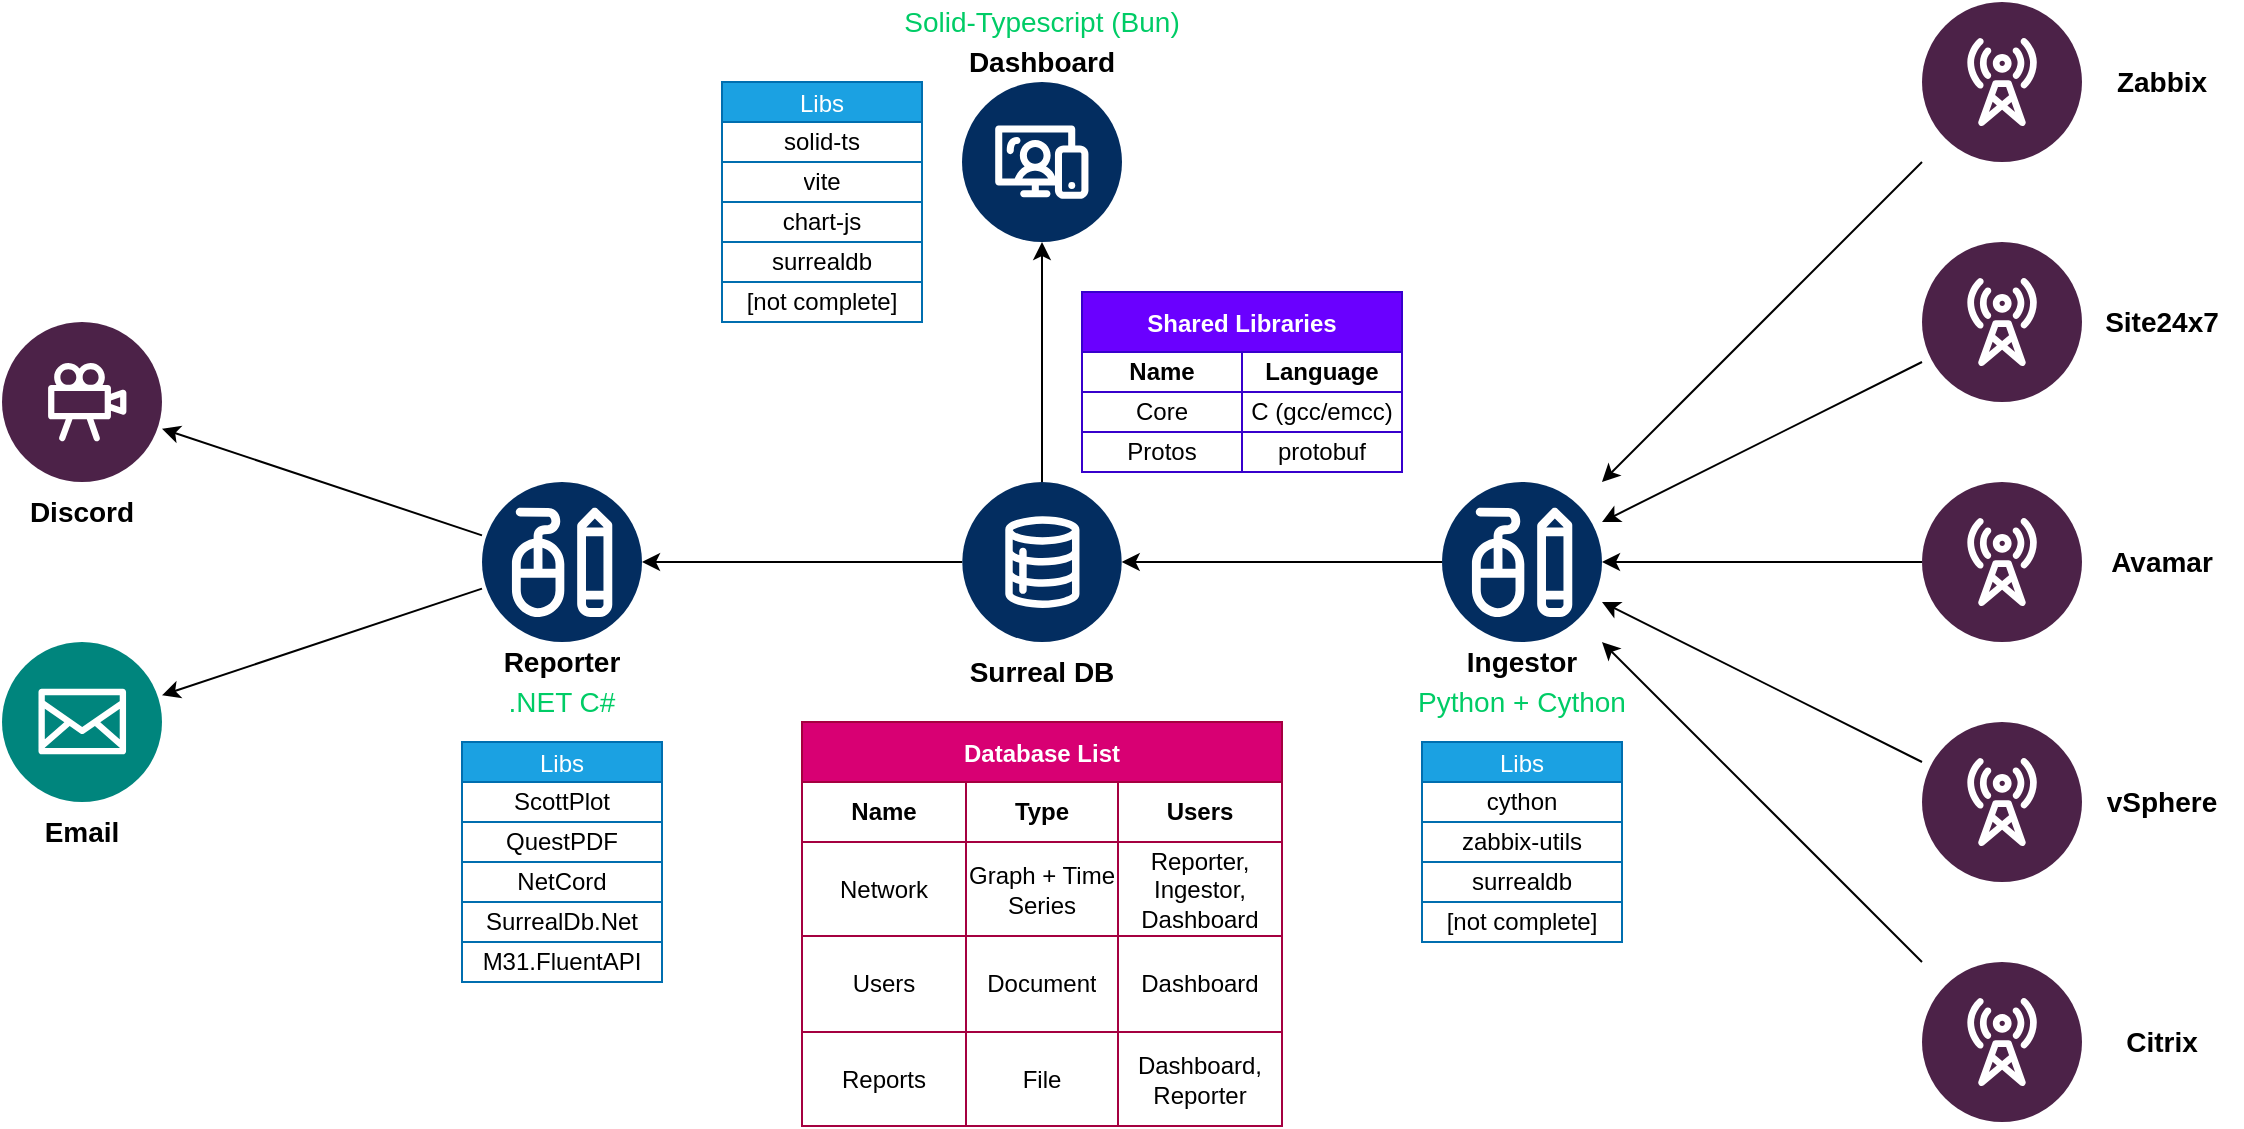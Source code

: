 <mxfile>
    <diagram id="nKOu_HddLbSSgLzJIQaJ" name="Page-1">
        <mxGraphModel dx="1815" dy="660" grid="1" gridSize="10" guides="1" tooltips="1" connect="1" arrows="1" fold="1" page="1" pageScale="1" pageWidth="850" pageHeight="1100" math="0" shadow="0">
            <root>
                <mxCell id="0"/>
                <mxCell id="1" parent="0"/>
                <mxCell id="19" style="edgeStyle=none;html=1;" parent="1" source="2" target="7" edge="1">
                    <mxGeometry relative="1" as="geometry"/>
                </mxCell>
                <mxCell id="21" style="edgeStyle=none;html=1;" parent="1" source="2" target="5" edge="1">
                    <mxGeometry relative="1" as="geometry"/>
                </mxCell>
                <mxCell id="2" value="" style="verticalLabelPosition=bottom;aspect=fixed;html=1;shape=mxgraph.salesforce.data2;" parent="1" vertex="1">
                    <mxGeometry x="320" y="400" width="80" height="80" as="geometry"/>
                </mxCell>
                <mxCell id="3" value="&lt;font style=&quot;font-size: 14px;&quot;&gt;&lt;b&gt;Surreal DB&lt;/b&gt;&lt;/font&gt;" style="text;html=1;align=center;verticalAlign=middle;whiteSpace=wrap;rounded=0;" parent="1" vertex="1">
                    <mxGeometry x="320" y="480" width="80" height="30" as="geometry"/>
                </mxCell>
                <mxCell id="5" value="" style="verticalLabelPosition=bottom;aspect=fixed;html=1;shape=mxgraph.salesforce.web2;" parent="1" vertex="1">
                    <mxGeometry x="320" y="200" width="80" height="80" as="geometry"/>
                </mxCell>
                <mxCell id="22" style="edgeStyle=none;html=1;" parent="1" source="7" target="12" edge="1">
                    <mxGeometry relative="1" as="geometry"/>
                </mxCell>
                <mxCell id="23" style="edgeStyle=none;html=1;" parent="1" source="7" target="8" edge="1">
                    <mxGeometry relative="1" as="geometry"/>
                </mxCell>
                <mxCell id="7" value="" style="verticalLabelPosition=bottom;aspect=fixed;html=1;shape=mxgraph.salesforce.builders2;" parent="1" vertex="1">
                    <mxGeometry x="80" y="400" width="80" height="80" as="geometry"/>
                </mxCell>
                <mxCell id="8" value="" style="verticalLabelPosition=bottom;aspect=fixed;html=1;shape=mxgraph.salesforce.media2;" parent="1" vertex="1">
                    <mxGeometry x="-160" y="320" width="80" height="80" as="geometry"/>
                </mxCell>
                <mxCell id="12" value="" style="verticalLabelPosition=bottom;aspect=fixed;html=1;shape=mxgraph.salesforce.inbox2;" parent="1" vertex="1">
                    <mxGeometry x="-160" y="480" width="80" height="80" as="geometry"/>
                </mxCell>
                <mxCell id="24" style="edgeStyle=none;html=1;" parent="1" source="13" target="18" edge="1">
                    <mxGeometry relative="1" as="geometry"/>
                </mxCell>
                <mxCell id="13" value="" style="verticalLabelPosition=bottom;aspect=fixed;html=1;shape=mxgraph.salesforce.communications2;" parent="1" vertex="1">
                    <mxGeometry x="800" y="160" width="80" height="80" as="geometry"/>
                </mxCell>
                <mxCell id="25" style="edgeStyle=none;html=1;" parent="1" source="14" target="18" edge="1">
                    <mxGeometry relative="1" as="geometry"/>
                </mxCell>
                <mxCell id="14" value="" style="verticalLabelPosition=bottom;aspect=fixed;html=1;shape=mxgraph.salesforce.communications2;" parent="1" vertex="1">
                    <mxGeometry x="800" y="280" width="80" height="80" as="geometry"/>
                </mxCell>
                <mxCell id="27" style="edgeStyle=none;html=1;" parent="1" source="15" target="18" edge="1">
                    <mxGeometry relative="1" as="geometry"/>
                </mxCell>
                <mxCell id="15" value="" style="verticalLabelPosition=bottom;aspect=fixed;html=1;shape=mxgraph.salesforce.communications2;" parent="1" vertex="1">
                    <mxGeometry x="800" y="640" width="80" height="80" as="geometry"/>
                </mxCell>
                <mxCell id="28" style="edgeStyle=none;html=1;" parent="1" source="16" target="18" edge="1">
                    <mxGeometry relative="1" as="geometry"/>
                </mxCell>
                <mxCell id="16" value="" style="verticalLabelPosition=bottom;aspect=fixed;html=1;shape=mxgraph.salesforce.communications2;" parent="1" vertex="1">
                    <mxGeometry x="800" y="520" width="80" height="80" as="geometry"/>
                </mxCell>
                <mxCell id="26" style="edgeStyle=none;html=1;" parent="1" source="17" target="18" edge="1">
                    <mxGeometry relative="1" as="geometry"/>
                </mxCell>
                <mxCell id="17" value="" style="verticalLabelPosition=bottom;aspect=fixed;html=1;shape=mxgraph.salesforce.communications2;" parent="1" vertex="1">
                    <mxGeometry x="800" y="400" width="80" height="80" as="geometry"/>
                </mxCell>
                <mxCell id="20" style="edgeStyle=none;html=1;" parent="1" source="18" target="2" edge="1">
                    <mxGeometry relative="1" as="geometry"/>
                </mxCell>
                <mxCell id="18" value="" style="verticalLabelPosition=bottom;aspect=fixed;html=1;shape=mxgraph.salesforce.builders2;" parent="1" vertex="1">
                    <mxGeometry x="560" y="400" width="80" height="80" as="geometry"/>
                </mxCell>
                <mxCell id="29" value="&lt;font style=&quot;font-size: 14px;&quot;&gt;&lt;b&gt;Ingestor&lt;/b&gt;&lt;/font&gt;" style="text;html=1;align=center;verticalAlign=middle;whiteSpace=wrap;rounded=0;" parent="1" vertex="1">
                    <mxGeometry x="560" y="480" width="80" height="20" as="geometry"/>
                </mxCell>
                <mxCell id="30" value="&lt;font style=&quot;font-size: 14px;&quot;&gt;&lt;b&gt;Zabbix&lt;/b&gt;&lt;/font&gt;" style="text;html=1;align=center;verticalAlign=middle;whiteSpace=wrap;rounded=0;" parent="1" vertex="1">
                    <mxGeometry x="880" y="185" width="80" height="30" as="geometry"/>
                </mxCell>
                <mxCell id="31" value="&lt;font style=&quot;font-size: 14px;&quot;&gt;&lt;b&gt;Discord&lt;/b&gt;&lt;/font&gt;" style="text;html=1;align=center;verticalAlign=middle;whiteSpace=wrap;rounded=0;" parent="1" vertex="1">
                    <mxGeometry x="-160" y="400" width="80" height="30" as="geometry"/>
                </mxCell>
                <mxCell id="32" value="&lt;font style=&quot;font-size: 14px;&quot;&gt;&lt;b&gt;Reporter&lt;/b&gt;&lt;/font&gt;" style="text;html=1;align=center;verticalAlign=middle;whiteSpace=wrap;rounded=0;" parent="1" vertex="1">
                    <mxGeometry x="80" y="480" width="80" height="20" as="geometry"/>
                </mxCell>
                <mxCell id="33" value="&lt;font style=&quot;font-size: 14px;&quot;&gt;&lt;b&gt;Email&lt;/b&gt;&lt;/font&gt;" style="text;html=1;align=center;verticalAlign=middle;whiteSpace=wrap;rounded=0;" parent="1" vertex="1">
                    <mxGeometry x="-160" y="560" width="80" height="30" as="geometry"/>
                </mxCell>
                <mxCell id="34" value="&lt;span style=&quot;font-size: 14px;&quot;&gt;&lt;b&gt;Dashboard&lt;/b&gt;&lt;/span&gt;" style="text;html=1;align=center;verticalAlign=middle;whiteSpace=wrap;rounded=0;" parent="1" vertex="1">
                    <mxGeometry x="320" y="180" width="80" height="20" as="geometry"/>
                </mxCell>
                <mxCell id="35" value="&lt;font style=&quot;font-size: 14px;&quot;&gt;&lt;b&gt;Citrix&lt;/b&gt;&lt;/font&gt;" style="text;html=1;align=center;verticalAlign=middle;whiteSpace=wrap;rounded=0;" parent="1" vertex="1">
                    <mxGeometry x="880" y="665" width="80" height="30" as="geometry"/>
                </mxCell>
                <mxCell id="36" value="&lt;font style=&quot;font-size: 14px;&quot;&gt;&lt;b&gt;vSphere&lt;/b&gt;&lt;/font&gt;" style="text;html=1;align=center;verticalAlign=middle;whiteSpace=wrap;rounded=0;" parent="1" vertex="1">
                    <mxGeometry x="880" y="545" width="80" height="30" as="geometry"/>
                </mxCell>
                <mxCell id="37" value="&lt;font style=&quot;font-size: 14px;&quot;&gt;&lt;b&gt;Avamar&lt;/b&gt;&lt;/font&gt;" style="text;html=1;align=center;verticalAlign=middle;whiteSpace=wrap;rounded=0;" parent="1" vertex="1">
                    <mxGeometry x="880" y="425" width="80" height="30" as="geometry"/>
                </mxCell>
                <mxCell id="38" value="&lt;font style=&quot;font-size: 14px;&quot;&gt;&lt;b&gt;Site24x7&lt;/b&gt;&lt;/font&gt;" style="text;html=1;align=center;verticalAlign=middle;whiteSpace=wrap;rounded=0;" parent="1" vertex="1">
                    <mxGeometry x="880" y="305" width="80" height="30" as="geometry"/>
                </mxCell>
                <mxCell id="39" value="&lt;font style=&quot;font-size: 14px; color: rgb(0, 204, 102);&quot;&gt;.NET C#&lt;/font&gt;" style="text;html=1;align=center;verticalAlign=middle;whiteSpace=wrap;rounded=0;fontColor=#00CC66;" parent="1" vertex="1">
                    <mxGeometry x="80" y="500" width="80" height="20" as="geometry"/>
                </mxCell>
                <mxCell id="40" value="&lt;font style=&quot;font-size: 14px; color: rgb(0, 204, 102);&quot;&gt;Python + Cython&lt;/font&gt;" style="text;html=1;align=center;verticalAlign=middle;whiteSpace=wrap;rounded=0;fontColor=#00CC66;" parent="1" vertex="1">
                    <mxGeometry x="520" y="500" width="160" height="20" as="geometry"/>
                </mxCell>
                <mxCell id="42" value="&lt;font style=&quot;font-size: 14px; color: rgb(0, 204, 102);&quot;&gt;Solid-Typescript (Bun)&lt;/font&gt;" style="text;html=1;align=center;verticalAlign=middle;whiteSpace=wrap;rounded=0;fontColor=#00CC66;" parent="1" vertex="1">
                    <mxGeometry x="280" y="160" width="160" height="20" as="geometry"/>
                </mxCell>
                <mxCell id="62" value="Database List" style="shape=table;startSize=30;container=1;collapsible=0;childLayout=tableLayout;fillColor=#d80073;strokeColor=#A50040;fontStyle=1;fontColor=#ffffff;" parent="1" vertex="1">
                    <mxGeometry x="240" y="520" width="240" height="202" as="geometry"/>
                </mxCell>
                <mxCell id="63" value="" style="shape=tableRow;horizontal=0;startSize=0;swimlaneHead=0;swimlaneBody=0;strokeColor=inherit;top=0;left=0;bottom=0;right=0;collapsible=0;dropTarget=0;fillColor=none;points=[[0,0.5],[1,0.5]];portConstraint=eastwest;" parent="62" vertex="1">
                    <mxGeometry y="30" width="240" height="30" as="geometry"/>
                </mxCell>
                <mxCell id="64" value="&lt;b&gt;Name&lt;/b&gt;" style="shape=partialRectangle;html=1;whiteSpace=wrap;connectable=0;strokeColor=inherit;overflow=hidden;fillColor=none;top=0;left=0;bottom=0;right=0;pointerEvents=1;" parent="63" vertex="1">
                    <mxGeometry width="82" height="30" as="geometry">
                        <mxRectangle width="82" height="30" as="alternateBounds"/>
                    </mxGeometry>
                </mxCell>
                <mxCell id="65" value="&lt;b&gt;Type&lt;/b&gt;" style="shape=partialRectangle;html=1;whiteSpace=wrap;connectable=0;strokeColor=inherit;overflow=hidden;fillColor=none;top=0;left=0;bottom=0;right=0;pointerEvents=1;" parent="63" vertex="1">
                    <mxGeometry x="82" width="76" height="30" as="geometry">
                        <mxRectangle width="76" height="30" as="alternateBounds"/>
                    </mxGeometry>
                </mxCell>
                <mxCell id="66" value="&lt;b&gt;Users&lt;/b&gt;" style="shape=partialRectangle;html=1;whiteSpace=wrap;connectable=0;strokeColor=inherit;overflow=hidden;fillColor=none;top=0;left=0;bottom=0;right=0;pointerEvents=1;" parent="63" vertex="1">
                    <mxGeometry x="158" width="82" height="30" as="geometry">
                        <mxRectangle width="82" height="30" as="alternateBounds"/>
                    </mxGeometry>
                </mxCell>
                <mxCell id="67" value="" style="shape=tableRow;horizontal=0;startSize=0;swimlaneHead=0;swimlaneBody=0;strokeColor=inherit;top=0;left=0;bottom=0;right=0;collapsible=0;dropTarget=0;fillColor=none;points=[[0,0.5],[1,0.5]];portConstraint=eastwest;" parent="62" vertex="1">
                    <mxGeometry y="60" width="240" height="47" as="geometry"/>
                </mxCell>
                <mxCell id="68" value="Network" style="shape=partialRectangle;html=1;whiteSpace=wrap;connectable=0;strokeColor=inherit;overflow=hidden;fillColor=none;top=0;left=0;bottom=0;right=0;pointerEvents=1;" parent="67" vertex="1">
                    <mxGeometry width="82" height="47" as="geometry">
                        <mxRectangle width="82" height="47" as="alternateBounds"/>
                    </mxGeometry>
                </mxCell>
                <mxCell id="69" value="Graph + Time Series" style="shape=partialRectangle;html=1;whiteSpace=wrap;connectable=0;strokeColor=inherit;overflow=hidden;fillColor=none;top=0;left=0;bottom=0;right=0;pointerEvents=1;" parent="67" vertex="1">
                    <mxGeometry x="82" width="76" height="47" as="geometry">
                        <mxRectangle width="76" height="47" as="alternateBounds"/>
                    </mxGeometry>
                </mxCell>
                <mxCell id="70" value="Reporter, Ingestor, Dashboard" style="shape=partialRectangle;html=1;whiteSpace=wrap;connectable=0;strokeColor=inherit;overflow=hidden;fillColor=none;top=0;left=0;bottom=0;right=0;pointerEvents=1;" parent="67" vertex="1">
                    <mxGeometry x="158" width="82" height="47" as="geometry">
                        <mxRectangle width="82" height="47" as="alternateBounds"/>
                    </mxGeometry>
                </mxCell>
                <mxCell id="75" value="" style="shape=tableRow;horizontal=0;startSize=0;swimlaneHead=0;swimlaneBody=0;strokeColor=inherit;top=0;left=0;bottom=0;right=0;collapsible=0;dropTarget=0;fillColor=none;points=[[0,0.5],[1,0.5]];portConstraint=eastwest;" parent="62" vertex="1">
                    <mxGeometry y="107" width="240" height="48" as="geometry"/>
                </mxCell>
                <mxCell id="76" value="Users" style="shape=partialRectangle;html=1;whiteSpace=wrap;connectable=0;strokeColor=inherit;overflow=hidden;fillColor=none;top=0;left=0;bottom=0;right=0;pointerEvents=1;" parent="75" vertex="1">
                    <mxGeometry width="82" height="48" as="geometry">
                        <mxRectangle width="82" height="48" as="alternateBounds"/>
                    </mxGeometry>
                </mxCell>
                <mxCell id="77" value="Document" style="shape=partialRectangle;html=1;whiteSpace=wrap;connectable=0;strokeColor=inherit;overflow=hidden;fillColor=none;top=0;left=0;bottom=0;right=0;pointerEvents=1;" parent="75" vertex="1">
                    <mxGeometry x="82" width="76" height="48" as="geometry">
                        <mxRectangle width="76" height="48" as="alternateBounds"/>
                    </mxGeometry>
                </mxCell>
                <mxCell id="78" value="Dashboard" style="shape=partialRectangle;html=1;whiteSpace=wrap;connectable=0;strokeColor=inherit;overflow=hidden;fillColor=none;top=0;left=0;bottom=0;right=0;pointerEvents=1;" parent="75" vertex="1">
                    <mxGeometry x="158" width="82" height="48" as="geometry">
                        <mxRectangle width="82" height="48" as="alternateBounds"/>
                    </mxGeometry>
                </mxCell>
                <mxCell id="79" style="shape=tableRow;horizontal=0;startSize=0;swimlaneHead=0;swimlaneBody=0;strokeColor=inherit;top=0;left=0;bottom=0;right=0;collapsible=0;dropTarget=0;fillColor=none;points=[[0,0.5],[1,0.5]];portConstraint=eastwest;" parent="62" vertex="1">
                    <mxGeometry y="155" width="240" height="47" as="geometry"/>
                </mxCell>
                <mxCell id="80" value="Reports" style="shape=partialRectangle;html=1;whiteSpace=wrap;connectable=0;strokeColor=inherit;overflow=hidden;fillColor=none;top=0;left=0;bottom=0;right=0;pointerEvents=1;" parent="79" vertex="1">
                    <mxGeometry width="82" height="47" as="geometry">
                        <mxRectangle width="82" height="47" as="alternateBounds"/>
                    </mxGeometry>
                </mxCell>
                <mxCell id="81" value="File" style="shape=partialRectangle;html=1;whiteSpace=wrap;connectable=0;strokeColor=inherit;overflow=hidden;fillColor=none;top=0;left=0;bottom=0;right=0;pointerEvents=1;" parent="79" vertex="1">
                    <mxGeometry x="82" width="76" height="47" as="geometry">
                        <mxRectangle width="76" height="47" as="alternateBounds"/>
                    </mxGeometry>
                </mxCell>
                <mxCell id="82" value="Dashboard, Reporter" style="shape=partialRectangle;html=1;whiteSpace=wrap;connectable=0;strokeColor=inherit;overflow=hidden;fillColor=none;top=0;left=0;bottom=0;right=0;pointerEvents=1;" parent="79" vertex="1">
                    <mxGeometry x="158" width="82" height="47" as="geometry">
                        <mxRectangle width="82" height="47" as="alternateBounds"/>
                    </mxGeometry>
                </mxCell>
                <mxCell id="125" value="Shared Libraries" style="shape=table;startSize=30;container=1;collapsible=0;childLayout=tableLayout;fillColor=#6a00ff;fontColor=#ffffff;strokeColor=#3700CC;fontStyle=1" vertex="1" parent="1">
                    <mxGeometry x="380" y="305" width="160" height="90" as="geometry"/>
                </mxCell>
                <mxCell id="126" value="" style="shape=tableRow;horizontal=0;startSize=0;swimlaneHead=0;swimlaneBody=0;strokeColor=inherit;top=0;left=0;bottom=0;right=0;collapsible=0;dropTarget=0;fillColor=none;points=[[0,0.5],[1,0.5]];portConstraint=eastwest;" vertex="1" parent="125">
                    <mxGeometry y="30" width="160" height="20" as="geometry"/>
                </mxCell>
                <mxCell id="127" value="&lt;b&gt;Name&lt;/b&gt;" style="shape=partialRectangle;html=1;whiteSpace=wrap;connectable=0;strokeColor=inherit;overflow=hidden;fillColor=none;top=0;left=0;bottom=0;right=0;pointerEvents=1;" vertex="1" parent="126">
                    <mxGeometry width="80" height="20" as="geometry">
                        <mxRectangle width="80" height="20" as="alternateBounds"/>
                    </mxGeometry>
                </mxCell>
                <mxCell id="128" value="&lt;b&gt;Language&lt;/b&gt;" style="shape=partialRectangle;html=1;whiteSpace=wrap;connectable=0;strokeColor=inherit;overflow=hidden;fillColor=none;top=0;left=0;bottom=0;right=0;pointerEvents=1;" vertex="1" parent="126">
                    <mxGeometry x="80" width="80" height="20" as="geometry">
                        <mxRectangle width="80" height="20" as="alternateBounds"/>
                    </mxGeometry>
                </mxCell>
                <mxCell id="129" value="" style="shape=tableRow;horizontal=0;startSize=0;swimlaneHead=0;swimlaneBody=0;strokeColor=inherit;top=0;left=0;bottom=0;right=0;collapsible=0;dropTarget=0;fillColor=none;points=[[0,0.5],[1,0.5]];portConstraint=eastwest;" vertex="1" parent="125">
                    <mxGeometry y="50" width="160" height="20" as="geometry"/>
                </mxCell>
                <mxCell id="130" value="Core" style="shape=partialRectangle;html=1;whiteSpace=wrap;connectable=0;strokeColor=inherit;overflow=hidden;fillColor=none;top=0;left=0;bottom=0;right=0;pointerEvents=1;" vertex="1" parent="129">
                    <mxGeometry width="80" height="20" as="geometry">
                        <mxRectangle width="80" height="20" as="alternateBounds"/>
                    </mxGeometry>
                </mxCell>
                <mxCell id="131" value="C (gcc/emcc)" style="shape=partialRectangle;html=1;whiteSpace=wrap;connectable=0;strokeColor=inherit;overflow=hidden;fillColor=none;top=0;left=0;bottom=0;right=0;pointerEvents=1;" vertex="1" parent="129">
                    <mxGeometry x="80" width="80" height="20" as="geometry">
                        <mxRectangle width="80" height="20" as="alternateBounds"/>
                    </mxGeometry>
                </mxCell>
                <mxCell id="132" value="" style="shape=tableRow;horizontal=0;startSize=0;swimlaneHead=0;swimlaneBody=0;strokeColor=inherit;top=0;left=0;bottom=0;right=0;collapsible=0;dropTarget=0;fillColor=none;points=[[0,0.5],[1,0.5]];portConstraint=eastwest;" vertex="1" parent="125">
                    <mxGeometry y="70" width="160" height="20" as="geometry"/>
                </mxCell>
                <mxCell id="133" value="Protos" style="shape=partialRectangle;html=1;whiteSpace=wrap;connectable=0;strokeColor=inherit;overflow=hidden;fillColor=none;top=0;left=0;bottom=0;right=0;pointerEvents=1;" vertex="1" parent="132">
                    <mxGeometry width="80" height="20" as="geometry">
                        <mxRectangle width="80" height="20" as="alternateBounds"/>
                    </mxGeometry>
                </mxCell>
                <mxCell id="134" value="protobuf" style="shape=partialRectangle;html=1;whiteSpace=wrap;connectable=0;strokeColor=inherit;overflow=hidden;fillColor=none;top=0;left=0;bottom=0;right=0;pointerEvents=1;" vertex="1" parent="132">
                    <mxGeometry x="80" width="80" height="20" as="geometry">
                        <mxRectangle width="80" height="20" as="alternateBounds"/>
                    </mxGeometry>
                </mxCell>
                <mxCell id="140" value="Libs" style="shape=table;startSize=20;container=1;collapsible=0;childLayout=tableLayout;fillColor=#1ba1e2;fontColor=#ffffff;strokeColor=#006EAF;" vertex="1" parent="1">
                    <mxGeometry x="70" y="530" width="100" height="120" as="geometry"/>
                </mxCell>
                <mxCell id="149" style="shape=tableRow;horizontal=0;startSize=0;swimlaneHead=0;swimlaneBody=0;strokeColor=inherit;top=0;left=0;bottom=0;right=0;collapsible=0;dropTarget=0;fillColor=none;points=[[0,0.5],[1,0.5]];portConstraint=eastwest;" vertex="1" parent="140">
                    <mxGeometry y="20" width="100" height="20" as="geometry"/>
                </mxCell>
                <mxCell id="150" value="ScottPlot" style="shape=partialRectangle;html=1;whiteSpace=wrap;connectable=0;strokeColor=inherit;overflow=hidden;fillColor=none;top=0;left=0;bottom=0;right=0;pointerEvents=1;" vertex="1" parent="149">
                    <mxGeometry width="100" height="20" as="geometry">
                        <mxRectangle width="100" height="20" as="alternateBounds"/>
                    </mxGeometry>
                </mxCell>
                <mxCell id="141" value="" style="shape=tableRow;horizontal=0;startSize=0;swimlaneHead=0;swimlaneBody=0;strokeColor=inherit;top=0;left=0;bottom=0;right=0;collapsible=0;dropTarget=0;fillColor=none;points=[[0,0.5],[1,0.5]];portConstraint=eastwest;" vertex="1" parent="140">
                    <mxGeometry y="40" width="100" height="20" as="geometry"/>
                </mxCell>
                <mxCell id="142" value="QuestPDF" style="shape=partialRectangle;html=1;whiteSpace=wrap;connectable=0;strokeColor=inherit;overflow=hidden;fillColor=none;top=0;left=0;bottom=0;right=0;pointerEvents=1;" vertex="1" parent="141">
                    <mxGeometry width="100" height="20" as="geometry">
                        <mxRectangle width="100" height="20" as="alternateBounds"/>
                    </mxGeometry>
                </mxCell>
                <mxCell id="143" value="" style="shape=tableRow;horizontal=0;startSize=0;swimlaneHead=0;swimlaneBody=0;strokeColor=inherit;top=0;left=0;bottom=0;right=0;collapsible=0;dropTarget=0;fillColor=none;points=[[0,0.5],[1,0.5]];portConstraint=eastwest;" vertex="1" parent="140">
                    <mxGeometry y="60" width="100" height="20" as="geometry"/>
                </mxCell>
                <mxCell id="144" value="NetCord" style="shape=partialRectangle;html=1;whiteSpace=wrap;connectable=0;strokeColor=inherit;overflow=hidden;fillColor=none;top=0;left=0;bottom=0;right=0;pointerEvents=1;" vertex="1" parent="143">
                    <mxGeometry width="100" height="20" as="geometry">
                        <mxRectangle width="100" height="20" as="alternateBounds"/>
                    </mxGeometry>
                </mxCell>
                <mxCell id="145" value="" style="shape=tableRow;horizontal=0;startSize=0;swimlaneHead=0;swimlaneBody=0;strokeColor=inherit;top=0;left=0;bottom=0;right=0;collapsible=0;dropTarget=0;fillColor=none;points=[[0,0.5],[1,0.5]];portConstraint=eastwest;" vertex="1" parent="140">
                    <mxGeometry y="80" width="100" height="20" as="geometry"/>
                </mxCell>
                <mxCell id="146" value="SurrealDb.Net" style="shape=partialRectangle;html=1;whiteSpace=wrap;connectable=0;strokeColor=inherit;overflow=hidden;fillColor=none;top=0;left=0;bottom=0;right=0;pointerEvents=1;" vertex="1" parent="145">
                    <mxGeometry width="100" height="20" as="geometry">
                        <mxRectangle width="100" height="20" as="alternateBounds"/>
                    </mxGeometry>
                </mxCell>
                <mxCell id="147" style="shape=tableRow;horizontal=0;startSize=0;swimlaneHead=0;swimlaneBody=0;strokeColor=inherit;top=0;left=0;bottom=0;right=0;collapsible=0;dropTarget=0;fillColor=none;points=[[0,0.5],[1,0.5]];portConstraint=eastwest;" vertex="1" parent="140">
                    <mxGeometry y="100" width="100" height="20" as="geometry"/>
                </mxCell>
                <mxCell id="148" value="M31.FluentAPI" style="shape=partialRectangle;html=1;whiteSpace=wrap;connectable=0;strokeColor=inherit;overflow=hidden;fillColor=none;top=0;left=0;bottom=0;right=0;pointerEvents=1;" vertex="1" parent="147">
                    <mxGeometry width="100" height="20" as="geometry">
                        <mxRectangle width="100" height="20" as="alternateBounds"/>
                    </mxGeometry>
                </mxCell>
                <mxCell id="153" value="Libs" style="shape=table;startSize=20;container=1;collapsible=0;childLayout=tableLayout;fillColor=#1ba1e2;fontColor=#ffffff;strokeColor=#006EAF;" vertex="1" parent="1">
                    <mxGeometry x="200" y="200" width="100" height="120" as="geometry"/>
                </mxCell>
                <mxCell id="154" style="shape=tableRow;horizontal=0;startSize=0;swimlaneHead=0;swimlaneBody=0;strokeColor=inherit;top=0;left=0;bottom=0;right=0;collapsible=0;dropTarget=0;fillColor=none;points=[[0,0.5],[1,0.5]];portConstraint=eastwest;" vertex="1" parent="153">
                    <mxGeometry y="20" width="100" height="20" as="geometry"/>
                </mxCell>
                <mxCell id="155" value="solid-ts" style="shape=partialRectangle;html=1;whiteSpace=wrap;connectable=0;strokeColor=inherit;overflow=hidden;fillColor=none;top=0;left=0;bottom=0;right=0;pointerEvents=1;" vertex="1" parent="154">
                    <mxGeometry width="100" height="20" as="geometry">
                        <mxRectangle width="100" height="20" as="alternateBounds"/>
                    </mxGeometry>
                </mxCell>
                <mxCell id="156" value="" style="shape=tableRow;horizontal=0;startSize=0;swimlaneHead=0;swimlaneBody=0;strokeColor=inherit;top=0;left=0;bottom=0;right=0;collapsible=0;dropTarget=0;fillColor=none;points=[[0,0.5],[1,0.5]];portConstraint=eastwest;" vertex="1" parent="153">
                    <mxGeometry y="40" width="100" height="20" as="geometry"/>
                </mxCell>
                <mxCell id="157" value="vite" style="shape=partialRectangle;html=1;whiteSpace=wrap;connectable=0;strokeColor=inherit;overflow=hidden;fillColor=none;top=0;left=0;bottom=0;right=0;pointerEvents=1;" vertex="1" parent="156">
                    <mxGeometry width="100" height="20" as="geometry">
                        <mxRectangle width="100" height="20" as="alternateBounds"/>
                    </mxGeometry>
                </mxCell>
                <mxCell id="158" value="" style="shape=tableRow;horizontal=0;startSize=0;swimlaneHead=0;swimlaneBody=0;strokeColor=inherit;top=0;left=0;bottom=0;right=0;collapsible=0;dropTarget=0;fillColor=none;points=[[0,0.5],[1,0.5]];portConstraint=eastwest;" vertex="1" parent="153">
                    <mxGeometry y="60" width="100" height="20" as="geometry"/>
                </mxCell>
                <mxCell id="159" value="chart-js" style="shape=partialRectangle;html=1;whiteSpace=wrap;connectable=0;strokeColor=inherit;overflow=hidden;fillColor=none;top=0;left=0;bottom=0;right=0;pointerEvents=1;" vertex="1" parent="158">
                    <mxGeometry width="100" height="20" as="geometry">
                        <mxRectangle width="100" height="20" as="alternateBounds"/>
                    </mxGeometry>
                </mxCell>
                <mxCell id="173" style="shape=tableRow;horizontal=0;startSize=0;swimlaneHead=0;swimlaneBody=0;strokeColor=inherit;top=0;left=0;bottom=0;right=0;collapsible=0;dropTarget=0;fillColor=none;points=[[0,0.5],[1,0.5]];portConstraint=eastwest;" vertex="1" parent="153">
                    <mxGeometry y="80" width="100" height="20" as="geometry"/>
                </mxCell>
                <mxCell id="174" value="surrealdb" style="shape=partialRectangle;html=1;whiteSpace=wrap;connectable=0;strokeColor=inherit;overflow=hidden;fillColor=none;top=0;left=0;bottom=0;right=0;pointerEvents=1;" vertex="1" parent="173">
                    <mxGeometry width="100" height="20" as="geometry">
                        <mxRectangle width="100" height="20" as="alternateBounds"/>
                    </mxGeometry>
                </mxCell>
                <mxCell id="162" style="shape=tableRow;horizontal=0;startSize=0;swimlaneHead=0;swimlaneBody=0;strokeColor=inherit;top=0;left=0;bottom=0;right=0;collapsible=0;dropTarget=0;fillColor=none;points=[[0,0.5],[1,0.5]];portConstraint=eastwest;" vertex="1" parent="153">
                    <mxGeometry y="100" width="100" height="20" as="geometry"/>
                </mxCell>
                <mxCell id="163" value="&lt;span style=&quot;color: rgb(0, 0, 0);&quot;&gt;[not complete]&lt;/span&gt;" style="shape=partialRectangle;html=1;whiteSpace=wrap;connectable=0;strokeColor=inherit;overflow=hidden;fillColor=none;top=0;left=0;bottom=0;right=0;pointerEvents=1;" vertex="1" parent="162">
                    <mxGeometry width="100" height="20" as="geometry">
                        <mxRectangle width="100" height="20" as="alternateBounds"/>
                    </mxGeometry>
                </mxCell>
                <mxCell id="164" value="Libs" style="shape=table;startSize=20;container=1;collapsible=0;childLayout=tableLayout;fillColor=#1ba1e2;fontColor=#ffffff;strokeColor=#006EAF;" vertex="1" parent="1">
                    <mxGeometry x="550" y="530" width="100" height="100" as="geometry"/>
                </mxCell>
                <mxCell id="175" style="shape=tableRow;horizontal=0;startSize=0;swimlaneHead=0;swimlaneBody=0;strokeColor=inherit;top=0;left=0;bottom=0;right=0;collapsible=0;dropTarget=0;fillColor=none;points=[[0,0.5],[1,0.5]];portConstraint=eastwest;" vertex="1" parent="164">
                    <mxGeometry y="20" width="100" height="20" as="geometry"/>
                </mxCell>
                <mxCell id="176" value="cython" style="shape=partialRectangle;html=1;whiteSpace=wrap;connectable=0;strokeColor=inherit;overflow=hidden;fillColor=none;top=0;left=0;bottom=0;right=0;pointerEvents=1;" vertex="1" parent="175">
                    <mxGeometry width="100" height="20" as="geometry">
                        <mxRectangle width="100" height="20" as="alternateBounds"/>
                    </mxGeometry>
                </mxCell>
                <mxCell id="165" style="shape=tableRow;horizontal=0;startSize=0;swimlaneHead=0;swimlaneBody=0;strokeColor=inherit;top=0;left=0;bottom=0;right=0;collapsible=0;dropTarget=0;fillColor=none;points=[[0,0.5],[1,0.5]];portConstraint=eastwest;" vertex="1" parent="164">
                    <mxGeometry y="40" width="100" height="20" as="geometry"/>
                </mxCell>
                <mxCell id="166" value="zabbix-utils" style="shape=partialRectangle;html=1;whiteSpace=wrap;connectable=0;strokeColor=inherit;overflow=hidden;fillColor=none;top=0;left=0;bottom=0;right=0;pointerEvents=1;" vertex="1" parent="165">
                    <mxGeometry width="100" height="20" as="geometry">
                        <mxRectangle width="100" height="20" as="alternateBounds"/>
                    </mxGeometry>
                </mxCell>
                <mxCell id="167" value="" style="shape=tableRow;horizontal=0;startSize=0;swimlaneHead=0;swimlaneBody=0;strokeColor=inherit;top=0;left=0;bottom=0;right=0;collapsible=0;dropTarget=0;fillColor=none;points=[[0,0.5],[1,0.5]];portConstraint=eastwest;" vertex="1" parent="164">
                    <mxGeometry y="60" width="100" height="20" as="geometry"/>
                </mxCell>
                <mxCell id="168" value="surrealdb" style="shape=partialRectangle;html=1;whiteSpace=wrap;connectable=0;strokeColor=inherit;overflow=hidden;fillColor=none;top=0;left=0;bottom=0;right=0;pointerEvents=1;" vertex="1" parent="167">
                    <mxGeometry width="100" height="20" as="geometry">
                        <mxRectangle width="100" height="20" as="alternateBounds"/>
                    </mxGeometry>
                </mxCell>
                <mxCell id="171" style="shape=tableRow;horizontal=0;startSize=0;swimlaneHead=0;swimlaneBody=0;strokeColor=inherit;top=0;left=0;bottom=0;right=0;collapsible=0;dropTarget=0;fillColor=none;points=[[0,0.5],[1,0.5]];portConstraint=eastwest;" vertex="1" parent="164">
                    <mxGeometry y="80" width="100" height="20" as="geometry"/>
                </mxCell>
                <mxCell id="172" value="&lt;span style=&quot;color: rgb(0, 0, 0);&quot;&gt;[not complete]&lt;/span&gt;" style="shape=partialRectangle;html=1;whiteSpace=wrap;connectable=0;strokeColor=inherit;overflow=hidden;fillColor=none;top=0;left=0;bottom=0;right=0;pointerEvents=1;" vertex="1" parent="171">
                    <mxGeometry width="100" height="20" as="geometry">
                        <mxRectangle width="100" height="20" as="alternateBounds"/>
                    </mxGeometry>
                </mxCell>
            </root>
        </mxGraphModel>
    </diagram>
</mxfile>